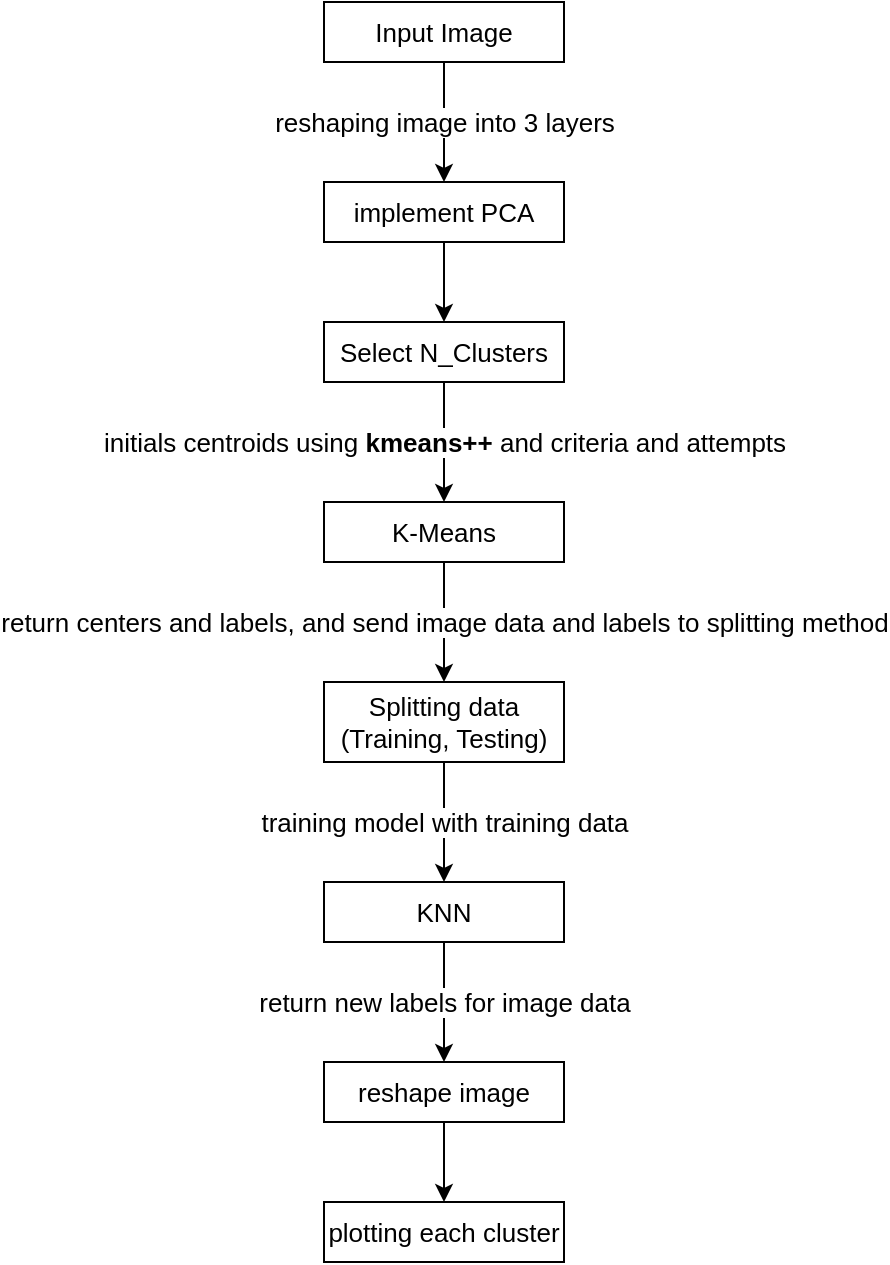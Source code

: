 <mxfile version="20.0.1" type="device"><diagram id="78NRwkklGXMtmXqezP3z" name="Page-1"><mxGraphModel dx="903" dy="497" grid="1" gridSize="10" guides="1" tooltips="1" connect="1" arrows="1" fold="1" page="1" pageScale="1" pageWidth="850" pageHeight="1100" math="0" shadow="0"><root><mxCell id="0"/><mxCell id="1" parent="0"/><mxCell id="Kw7QJp5i-vGS6R1UYGBS-10" value="reshaping image into 3 layers" style="edgeStyle=orthogonalEdgeStyle;rounded=0;orthogonalLoop=1;jettySize=auto;html=1;exitX=0.5;exitY=1;exitDx=0;exitDy=0;entryX=0.5;entryY=0;entryDx=0;entryDy=0;fontSize=13;" edge="1" parent="1" source="Kw7QJp5i-vGS6R1UYGBS-1" target="Kw7QJp5i-vGS6R1UYGBS-4"><mxGeometry relative="1" as="geometry"/></mxCell><mxCell id="Kw7QJp5i-vGS6R1UYGBS-1" value="&lt;font style=&quot;font-size: 13px;&quot;&gt;Input Image&lt;/font&gt;" style="rounded=0;whiteSpace=wrap;html=1;" vertex="1" parent="1"><mxGeometry x="350" y="20" width="120" height="30" as="geometry"/></mxCell><mxCell id="Kw7QJp5i-vGS6R1UYGBS-11" style="edgeStyle=orthogonalEdgeStyle;rounded=0;orthogonalLoop=1;jettySize=auto;html=1;exitX=0.5;exitY=1;exitDx=0;exitDy=0;entryX=0.5;entryY=0;entryDx=0;entryDy=0;fontSize=13;" edge="1" parent="1" source="Kw7QJp5i-vGS6R1UYGBS-4" target="Kw7QJp5i-vGS6R1UYGBS-5"><mxGeometry relative="1" as="geometry"/></mxCell><mxCell id="Kw7QJp5i-vGS6R1UYGBS-4" value="&lt;span style=&quot;font-size: 13px;&quot;&gt;implement PCA&lt;/span&gt;" style="rounded=0;whiteSpace=wrap;html=1;" vertex="1" parent="1"><mxGeometry x="350" y="110" width="120" height="30" as="geometry"/></mxCell><object label="initials centroids using &lt;b&gt;kmeans++&lt;/b&gt;&amp;nbsp;and criteria and attempts" placeholders="1" text="ffff" id="Kw7QJp5i-vGS6R1UYGBS-12"><mxCell style="edgeStyle=orthogonalEdgeStyle;rounded=0;orthogonalLoop=1;jettySize=auto;html=1;exitX=0.5;exitY=1;exitDx=0;exitDy=0;entryX=0.5;entryY=0;entryDx=0;entryDy=0;fontSize=13;strokeColor=default;" edge="1" parent="1" source="Kw7QJp5i-vGS6R1UYGBS-5" target="Kw7QJp5i-vGS6R1UYGBS-6"><mxGeometry relative="1" as="geometry"/></mxCell></object><mxCell id="Kw7QJp5i-vGS6R1UYGBS-5" value="&lt;span style=&quot;font-size: 13px;&quot;&gt;Select N_Clusters&lt;/span&gt;" style="rounded=0;whiteSpace=wrap;html=1;" vertex="1" parent="1"><mxGeometry x="350" y="180" width="120" height="30" as="geometry"/></mxCell><mxCell id="Kw7QJp5i-vGS6R1UYGBS-13" value="return centers and labels, and send image data and labels to splitting method" style="edgeStyle=orthogonalEdgeStyle;rounded=0;orthogonalLoop=1;jettySize=auto;html=1;exitX=0.5;exitY=1;exitDx=0;exitDy=0;entryX=0.5;entryY=0;entryDx=0;entryDy=0;fontSize=13;" edge="1" parent="1" source="Kw7QJp5i-vGS6R1UYGBS-6" target="Kw7QJp5i-vGS6R1UYGBS-7"><mxGeometry relative="1" as="geometry"/></mxCell><mxCell id="Kw7QJp5i-vGS6R1UYGBS-6" value="&lt;span style=&quot;font-size: 13px;&quot;&gt;K-Means&lt;/span&gt;" style="rounded=0;whiteSpace=wrap;html=1;" vertex="1" parent="1"><mxGeometry x="350" y="270" width="120" height="30" as="geometry"/></mxCell><mxCell id="Kw7QJp5i-vGS6R1UYGBS-14" value="training model with training data" style="edgeStyle=orthogonalEdgeStyle;rounded=0;orthogonalLoop=1;jettySize=auto;html=1;exitX=0.5;exitY=1;exitDx=0;exitDy=0;entryX=0.5;entryY=0;entryDx=0;entryDy=0;fontSize=13;" edge="1" parent="1" source="Kw7QJp5i-vGS6R1UYGBS-7" target="Kw7QJp5i-vGS6R1UYGBS-8"><mxGeometry relative="1" as="geometry"/></mxCell><mxCell id="Kw7QJp5i-vGS6R1UYGBS-7" value="&lt;span style=&quot;font-size: 13px;&quot;&gt;Splitting data (Training, Testing)&lt;/span&gt;" style="rounded=0;whiteSpace=wrap;html=1;" vertex="1" parent="1"><mxGeometry x="350" y="360" width="120" height="40" as="geometry"/></mxCell><mxCell id="Kw7QJp5i-vGS6R1UYGBS-15" value="return new labels for image data" style="edgeStyle=orthogonalEdgeStyle;rounded=0;orthogonalLoop=1;jettySize=auto;html=1;exitX=0.5;exitY=1;exitDx=0;exitDy=0;entryX=0.5;entryY=0;entryDx=0;entryDy=0;fontSize=13;" edge="1" parent="1" source="Kw7QJp5i-vGS6R1UYGBS-8" target="Kw7QJp5i-vGS6R1UYGBS-9"><mxGeometry relative="1" as="geometry"/></mxCell><mxCell id="Kw7QJp5i-vGS6R1UYGBS-8" value="&lt;span style=&quot;font-size: 13px;&quot;&gt;KNN&lt;/span&gt;" style="rounded=0;whiteSpace=wrap;html=1;" vertex="1" parent="1"><mxGeometry x="350" y="460" width="120" height="30" as="geometry"/></mxCell><mxCell id="Kw7QJp5i-vGS6R1UYGBS-18" style="edgeStyle=orthogonalEdgeStyle;rounded=0;orthogonalLoop=1;jettySize=auto;html=0;exitX=0.5;exitY=1;exitDx=0;exitDy=0;entryX=0.5;entryY=0;entryDx=0;entryDy=0;labelBackgroundColor=none;fontSize=13;strokeColor=default;" edge="1" parent="1" source="Kw7QJp5i-vGS6R1UYGBS-9" target="Kw7QJp5i-vGS6R1UYGBS-17"><mxGeometry relative="1" as="geometry"/></mxCell><mxCell id="Kw7QJp5i-vGS6R1UYGBS-9" value="&lt;span style=&quot;font-size: 13px;&quot;&gt;reshape image&lt;/span&gt;" style="rounded=0;whiteSpace=wrap;html=1;" vertex="1" parent="1"><mxGeometry x="350" y="550" width="120" height="30" as="geometry"/></mxCell><mxCell id="Kw7QJp5i-vGS6R1UYGBS-17" value="&lt;span style=&quot;font-size: 13px;&quot;&gt;plotting each cluster&lt;/span&gt;" style="rounded=0;whiteSpace=wrap;html=1;" vertex="1" parent="1"><mxGeometry x="350" y="620" width="120" height="30" as="geometry"/></mxCell></root></mxGraphModel></diagram></mxfile>